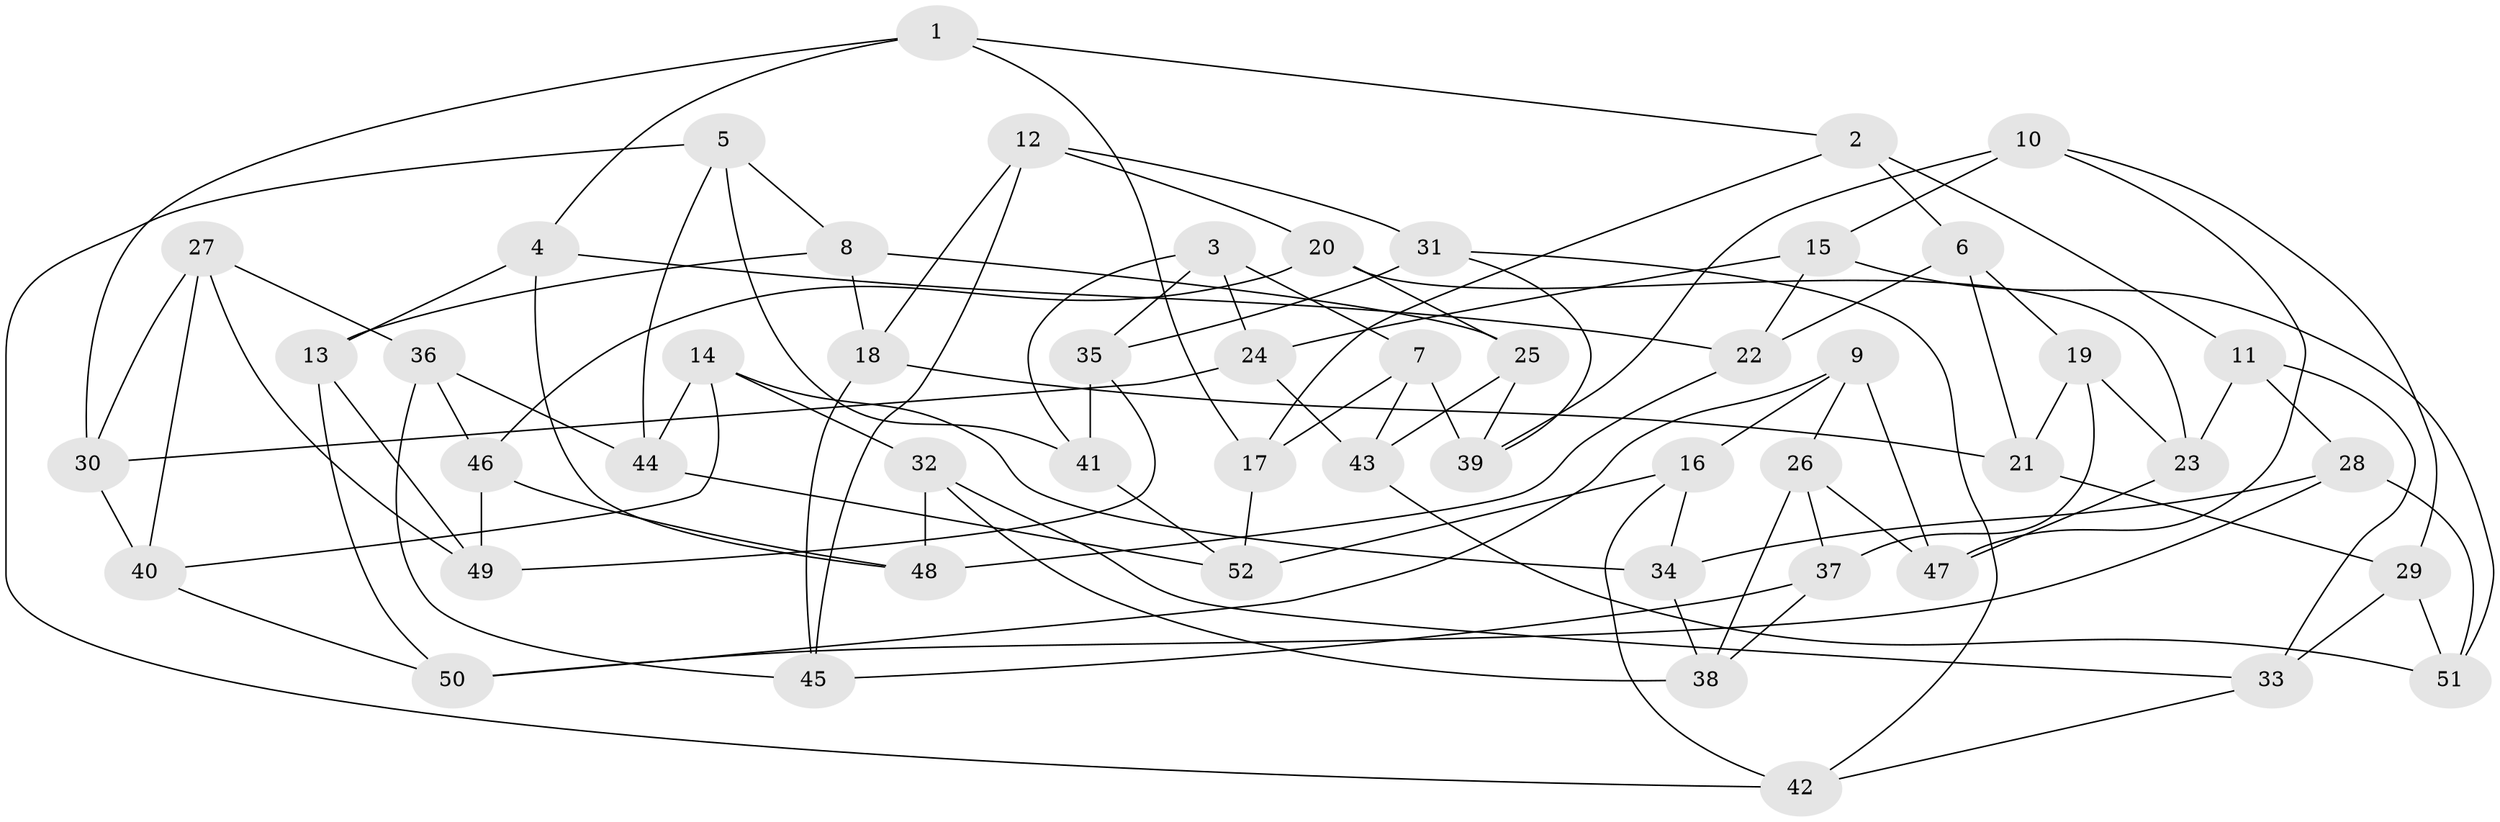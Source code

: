// Generated by graph-tools (version 1.1) at 2025/26/03/09/25 03:26:51]
// undirected, 52 vertices, 104 edges
graph export_dot {
graph [start="1"]
  node [color=gray90,style=filled];
  1;
  2;
  3;
  4;
  5;
  6;
  7;
  8;
  9;
  10;
  11;
  12;
  13;
  14;
  15;
  16;
  17;
  18;
  19;
  20;
  21;
  22;
  23;
  24;
  25;
  26;
  27;
  28;
  29;
  30;
  31;
  32;
  33;
  34;
  35;
  36;
  37;
  38;
  39;
  40;
  41;
  42;
  43;
  44;
  45;
  46;
  47;
  48;
  49;
  50;
  51;
  52;
  1 -- 30;
  1 -- 4;
  1 -- 17;
  1 -- 2;
  2 -- 6;
  2 -- 17;
  2 -- 11;
  3 -- 35;
  3 -- 7;
  3 -- 24;
  3 -- 41;
  4 -- 22;
  4 -- 13;
  4 -- 48;
  5 -- 44;
  5 -- 8;
  5 -- 42;
  5 -- 41;
  6 -- 22;
  6 -- 19;
  6 -- 21;
  7 -- 17;
  7 -- 39;
  7 -- 43;
  8 -- 25;
  8 -- 18;
  8 -- 13;
  9 -- 16;
  9 -- 26;
  9 -- 50;
  9 -- 47;
  10 -- 29;
  10 -- 47;
  10 -- 15;
  10 -- 39;
  11 -- 28;
  11 -- 23;
  11 -- 33;
  12 -- 20;
  12 -- 45;
  12 -- 31;
  12 -- 18;
  13 -- 49;
  13 -- 50;
  14 -- 34;
  14 -- 40;
  14 -- 32;
  14 -- 44;
  15 -- 24;
  15 -- 51;
  15 -- 22;
  16 -- 34;
  16 -- 42;
  16 -- 52;
  17 -- 52;
  18 -- 21;
  18 -- 45;
  19 -- 23;
  19 -- 21;
  19 -- 37;
  20 -- 23;
  20 -- 46;
  20 -- 25;
  21 -- 29;
  22 -- 48;
  23 -- 47;
  24 -- 43;
  24 -- 30;
  25 -- 39;
  25 -- 43;
  26 -- 37;
  26 -- 47;
  26 -- 38;
  27 -- 49;
  27 -- 40;
  27 -- 36;
  27 -- 30;
  28 -- 50;
  28 -- 51;
  28 -- 34;
  29 -- 51;
  29 -- 33;
  30 -- 40;
  31 -- 42;
  31 -- 39;
  31 -- 35;
  32 -- 38;
  32 -- 33;
  32 -- 48;
  33 -- 42;
  34 -- 38;
  35 -- 41;
  35 -- 49;
  36 -- 46;
  36 -- 44;
  36 -- 45;
  37 -- 38;
  37 -- 45;
  40 -- 50;
  41 -- 52;
  43 -- 51;
  44 -- 52;
  46 -- 48;
  46 -- 49;
}
